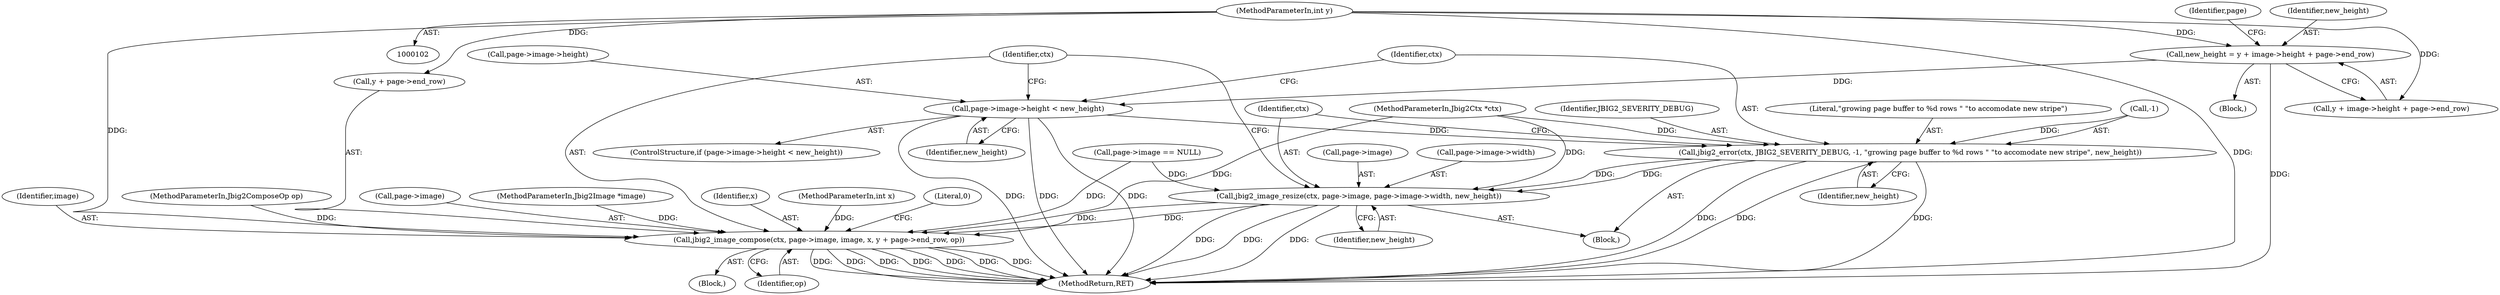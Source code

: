 digraph "1_ghostscript_e698d5c11d27212aa1098bc5b1673a3378563092_10@integer" {
"1000131" [label="(Call,new_height = y + image->height + page->end_row)"];
"1000107" [label="(MethodParameterIn,int y)"];
"1000143" [label="(Call,page->image->height < new_height)"];
"1000151" [label="(Call,jbig2_error(ctx, JBIG2_SEVERITY_DEBUG, -1, \"growing page buffer to %d rows \" \"to accomodate new stripe\", new_height))"];
"1000158" [label="(Call,jbig2_image_resize(ctx, page->image, page->image->width, new_height))"];
"1000169" [label="(Call,jbig2_image_compose(ctx, page->image, image, x, y + page->end_row, op))"];
"1000106" [label="(MethodParameterIn,int x)"];
"1000146" [label="(Identifier,page)"];
"1000176" [label="(Call,y + page->end_row)"];
"1000183" [label="(Literal,0)"];
"1000169" [label="(Call,jbig2_image_compose(ctx, page->image, image, x, y + page->end_row, op))"];
"1000174" [label="(Identifier,image)"];
"1000170" [label="(Identifier,ctx)"];
"1000152" [label="(Identifier,ctx)"];
"1000144" [label="(Call,page->image->height)"];
"1000111" [label="(Call,page->image == NULL)"];
"1000160" [label="(Call,page->image)"];
"1000107" [label="(MethodParameterIn,int y)"];
"1000108" [label="(MethodParameterIn,Jbig2ComposeOp op)"];
"1000158" [label="(Call,jbig2_image_resize(ctx, page->image, page->image->width, new_height))"];
"1000133" [label="(Call,y + image->height + page->end_row)"];
"1000154" [label="(Call,-1)"];
"1000103" [label="(MethodParameterIn,Jbig2Ctx *ctx)"];
"1000151" [label="(Call,jbig2_error(ctx, JBIG2_SEVERITY_DEBUG, -1, \"growing page buffer to %d rows \" \"to accomodate new stripe\", new_height))"];
"1000109" [label="(Block,)"];
"1000181" [label="(Identifier,op)"];
"1000131" [label="(Call,new_height = y + image->height + page->end_row)"];
"1000150" [label="(Block,)"];
"1000171" [label="(Call,page->image)"];
"1000129" [label="(Block,)"];
"1000149" [label="(Identifier,new_height)"];
"1000153" [label="(Identifier,JBIG2_SEVERITY_DEBUG)"];
"1000143" [label="(Call,page->image->height < new_height)"];
"1000142" [label="(ControlStructure,if (page->image->height < new_height))"];
"1000105" [label="(MethodParameterIn,Jbig2Image *image)"];
"1000157" [label="(Identifier,new_height)"];
"1000156" [label="(Literal,\"growing page buffer to %d rows \" \"to accomodate new stripe\")"];
"1000132" [label="(Identifier,new_height)"];
"1000184" [label="(MethodReturn,RET)"];
"1000175" [label="(Identifier,x)"];
"1000159" [label="(Identifier,ctx)"];
"1000168" [label="(Identifier,new_height)"];
"1000163" [label="(Call,page->image->width)"];
"1000131" -> "1000129"  [label="AST: "];
"1000131" -> "1000133"  [label="CFG: "];
"1000132" -> "1000131"  [label="AST: "];
"1000133" -> "1000131"  [label="AST: "];
"1000146" -> "1000131"  [label="CFG: "];
"1000131" -> "1000184"  [label="DDG: "];
"1000107" -> "1000131"  [label="DDG: "];
"1000131" -> "1000143"  [label="DDG: "];
"1000107" -> "1000102"  [label="AST: "];
"1000107" -> "1000184"  [label="DDG: "];
"1000107" -> "1000133"  [label="DDG: "];
"1000107" -> "1000169"  [label="DDG: "];
"1000107" -> "1000176"  [label="DDG: "];
"1000143" -> "1000142"  [label="AST: "];
"1000143" -> "1000149"  [label="CFG: "];
"1000144" -> "1000143"  [label="AST: "];
"1000149" -> "1000143"  [label="AST: "];
"1000152" -> "1000143"  [label="CFG: "];
"1000170" -> "1000143"  [label="CFG: "];
"1000143" -> "1000184"  [label="DDG: "];
"1000143" -> "1000184"  [label="DDG: "];
"1000143" -> "1000184"  [label="DDG: "];
"1000143" -> "1000151"  [label="DDG: "];
"1000151" -> "1000150"  [label="AST: "];
"1000151" -> "1000157"  [label="CFG: "];
"1000152" -> "1000151"  [label="AST: "];
"1000153" -> "1000151"  [label="AST: "];
"1000154" -> "1000151"  [label="AST: "];
"1000156" -> "1000151"  [label="AST: "];
"1000157" -> "1000151"  [label="AST: "];
"1000159" -> "1000151"  [label="CFG: "];
"1000151" -> "1000184"  [label="DDG: "];
"1000151" -> "1000184"  [label="DDG: "];
"1000151" -> "1000184"  [label="DDG: "];
"1000103" -> "1000151"  [label="DDG: "];
"1000154" -> "1000151"  [label="DDG: "];
"1000151" -> "1000158"  [label="DDG: "];
"1000151" -> "1000158"  [label="DDG: "];
"1000158" -> "1000150"  [label="AST: "];
"1000158" -> "1000168"  [label="CFG: "];
"1000159" -> "1000158"  [label="AST: "];
"1000160" -> "1000158"  [label="AST: "];
"1000163" -> "1000158"  [label="AST: "];
"1000168" -> "1000158"  [label="AST: "];
"1000170" -> "1000158"  [label="CFG: "];
"1000158" -> "1000184"  [label="DDG: "];
"1000158" -> "1000184"  [label="DDG: "];
"1000158" -> "1000184"  [label="DDG: "];
"1000103" -> "1000158"  [label="DDG: "];
"1000111" -> "1000158"  [label="DDG: "];
"1000158" -> "1000169"  [label="DDG: "];
"1000158" -> "1000169"  [label="DDG: "];
"1000169" -> "1000109"  [label="AST: "];
"1000169" -> "1000181"  [label="CFG: "];
"1000170" -> "1000169"  [label="AST: "];
"1000171" -> "1000169"  [label="AST: "];
"1000174" -> "1000169"  [label="AST: "];
"1000175" -> "1000169"  [label="AST: "];
"1000176" -> "1000169"  [label="AST: "];
"1000181" -> "1000169"  [label="AST: "];
"1000183" -> "1000169"  [label="CFG: "];
"1000169" -> "1000184"  [label="DDG: "];
"1000169" -> "1000184"  [label="DDG: "];
"1000169" -> "1000184"  [label="DDG: "];
"1000169" -> "1000184"  [label="DDG: "];
"1000169" -> "1000184"  [label="DDG: "];
"1000169" -> "1000184"  [label="DDG: "];
"1000169" -> "1000184"  [label="DDG: "];
"1000103" -> "1000169"  [label="DDG: "];
"1000111" -> "1000169"  [label="DDG: "];
"1000105" -> "1000169"  [label="DDG: "];
"1000106" -> "1000169"  [label="DDG: "];
"1000108" -> "1000169"  [label="DDG: "];
}
